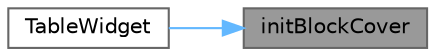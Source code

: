 digraph "initBlockCover"
{
 // LATEX_PDF_SIZE
  bgcolor="transparent";
  edge [fontname=Helvetica,fontsize=10,labelfontname=Helvetica,labelfontsize=10];
  node [fontname=Helvetica,fontsize=10,shape=box,height=0.2,width=0.4];
  rankdir="RL";
  Node1 [id="Node000001",label="initBlockCover",height=0.2,width=0.4,color="gray40", fillcolor="grey60", style="filled", fontcolor="black",tooltip="初始化块状封面"];
  Node1 -> Node2 [id="edge1_Node000001_Node000002",dir="back",color="steelblue1",style="solid",tooltip=" "];
  Node2 [id="Node000002",label="TableWidget",height=0.2,width=0.4,color="grey40", fillcolor="white", style="filled",URL="$class_table_widget.html#a92cc8621af5844d5c47ff7273b149580",tooltip="构造函数，初始化推荐界面"];
}
